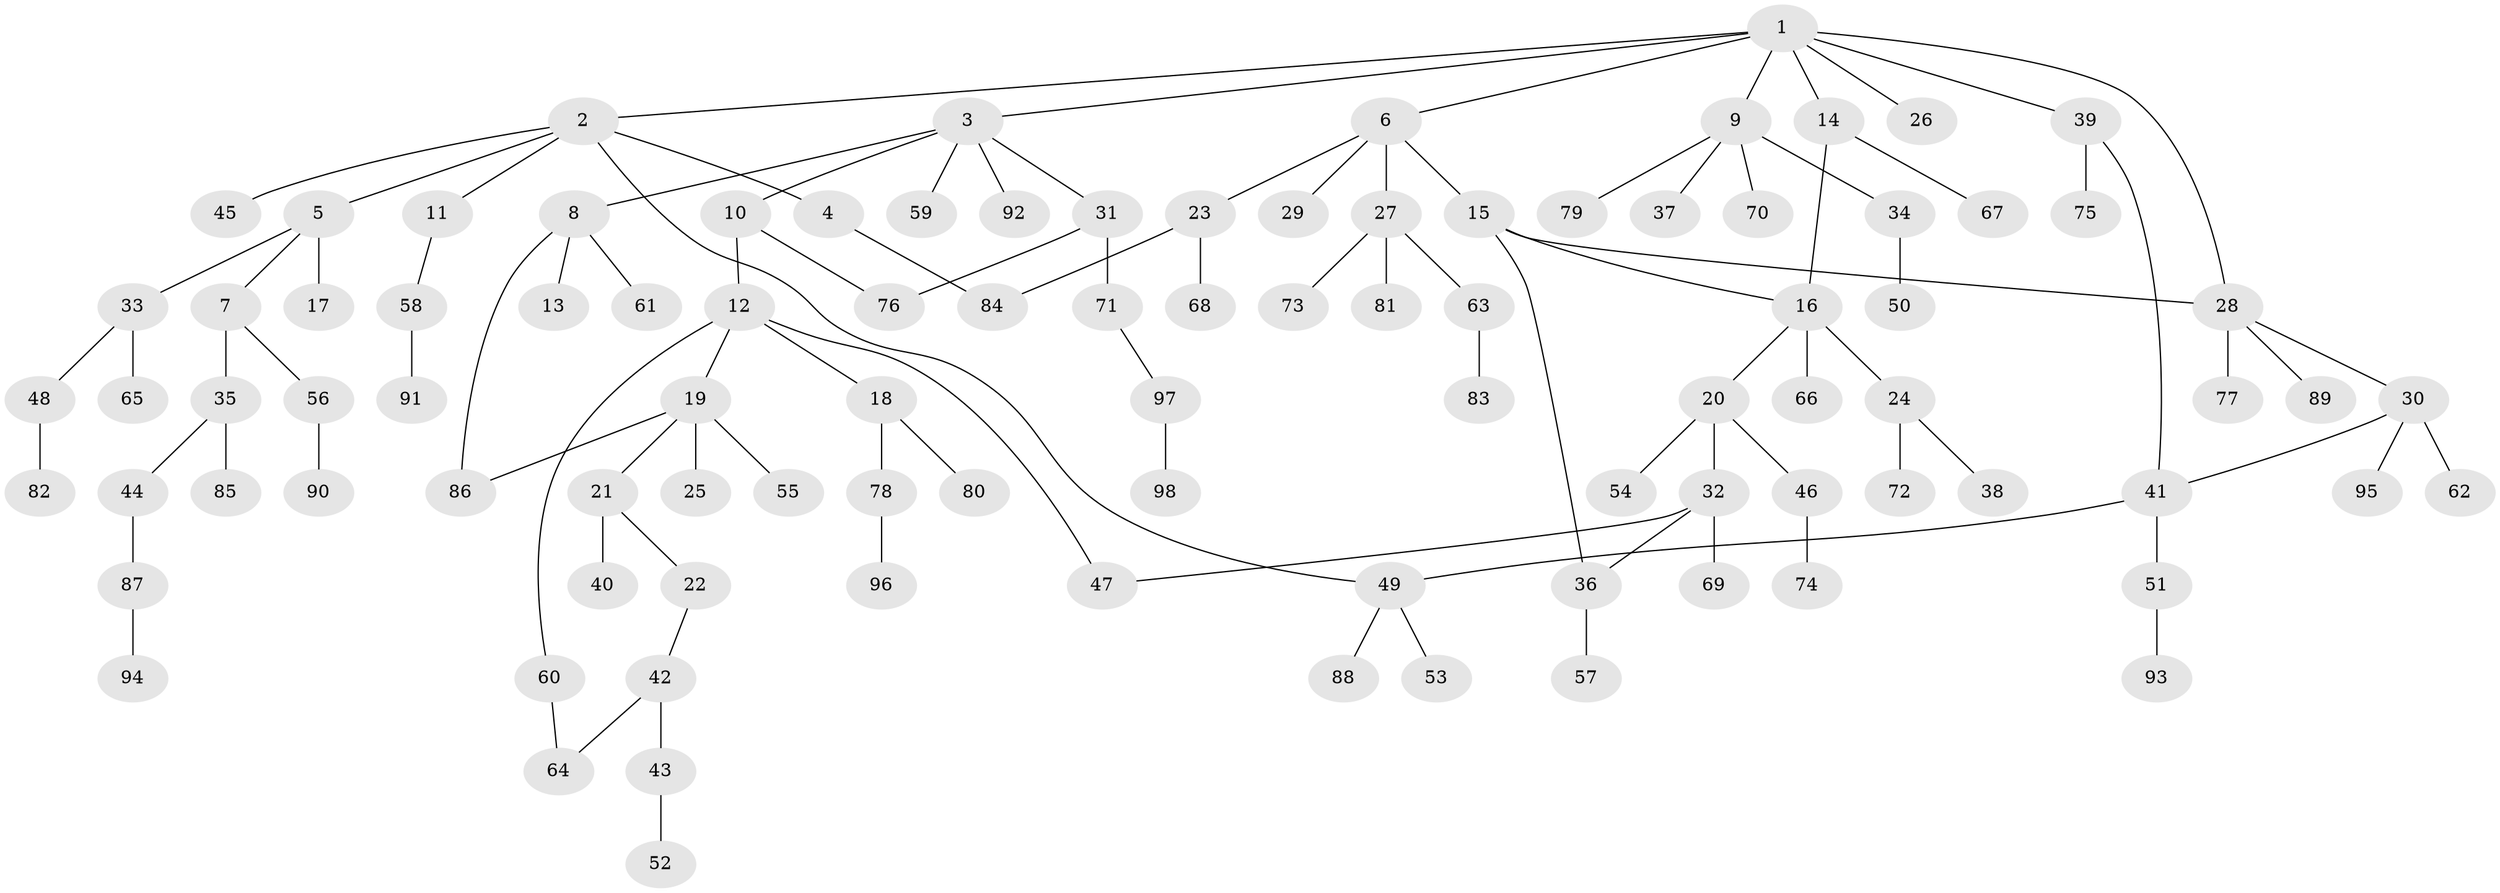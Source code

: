 // coarse degree distribution, {8: 0.05172413793103448, 6: 0.017241379310344827, 5: 0.034482758620689655, 2: 0.13793103448275862, 4: 0.034482758620689655, 7: 0.017241379310344827, 3: 0.1724137931034483, 1: 0.5344827586206896}
// Generated by graph-tools (version 1.1) at 2025/16/03/04/25 18:16:53]
// undirected, 98 vertices, 107 edges
graph export_dot {
graph [start="1"]
  node [color=gray90,style=filled];
  1;
  2;
  3;
  4;
  5;
  6;
  7;
  8;
  9;
  10;
  11;
  12;
  13;
  14;
  15;
  16;
  17;
  18;
  19;
  20;
  21;
  22;
  23;
  24;
  25;
  26;
  27;
  28;
  29;
  30;
  31;
  32;
  33;
  34;
  35;
  36;
  37;
  38;
  39;
  40;
  41;
  42;
  43;
  44;
  45;
  46;
  47;
  48;
  49;
  50;
  51;
  52;
  53;
  54;
  55;
  56;
  57;
  58;
  59;
  60;
  61;
  62;
  63;
  64;
  65;
  66;
  67;
  68;
  69;
  70;
  71;
  72;
  73;
  74;
  75;
  76;
  77;
  78;
  79;
  80;
  81;
  82;
  83;
  84;
  85;
  86;
  87;
  88;
  89;
  90;
  91;
  92;
  93;
  94;
  95;
  96;
  97;
  98;
  1 -- 2;
  1 -- 3;
  1 -- 6;
  1 -- 9;
  1 -- 14;
  1 -- 26;
  1 -- 39;
  1 -- 28;
  2 -- 4;
  2 -- 5;
  2 -- 11;
  2 -- 45;
  2 -- 49;
  3 -- 8;
  3 -- 10;
  3 -- 31;
  3 -- 59;
  3 -- 92;
  4 -- 84;
  5 -- 7;
  5 -- 17;
  5 -- 33;
  6 -- 15;
  6 -- 23;
  6 -- 27;
  6 -- 29;
  7 -- 35;
  7 -- 56;
  8 -- 13;
  8 -- 61;
  8 -- 86;
  9 -- 34;
  9 -- 37;
  9 -- 70;
  9 -- 79;
  10 -- 12;
  10 -- 76;
  11 -- 58;
  12 -- 18;
  12 -- 19;
  12 -- 60;
  12 -- 47;
  14 -- 67;
  14 -- 16;
  15 -- 16;
  15 -- 28;
  15 -- 36;
  16 -- 20;
  16 -- 24;
  16 -- 66;
  18 -- 78;
  18 -- 80;
  19 -- 21;
  19 -- 25;
  19 -- 55;
  19 -- 86;
  20 -- 32;
  20 -- 46;
  20 -- 54;
  21 -- 22;
  21 -- 40;
  22 -- 42;
  23 -- 68;
  23 -- 84;
  24 -- 38;
  24 -- 72;
  27 -- 63;
  27 -- 73;
  27 -- 81;
  28 -- 30;
  28 -- 77;
  28 -- 89;
  30 -- 62;
  30 -- 95;
  30 -- 41;
  31 -- 71;
  31 -- 76;
  32 -- 47;
  32 -- 69;
  32 -- 36;
  33 -- 48;
  33 -- 65;
  34 -- 50;
  35 -- 44;
  35 -- 85;
  36 -- 57;
  39 -- 41;
  39 -- 75;
  41 -- 49;
  41 -- 51;
  42 -- 43;
  42 -- 64;
  43 -- 52;
  44 -- 87;
  46 -- 74;
  48 -- 82;
  49 -- 53;
  49 -- 88;
  51 -- 93;
  56 -- 90;
  58 -- 91;
  60 -- 64;
  63 -- 83;
  71 -- 97;
  78 -- 96;
  87 -- 94;
  97 -- 98;
}
